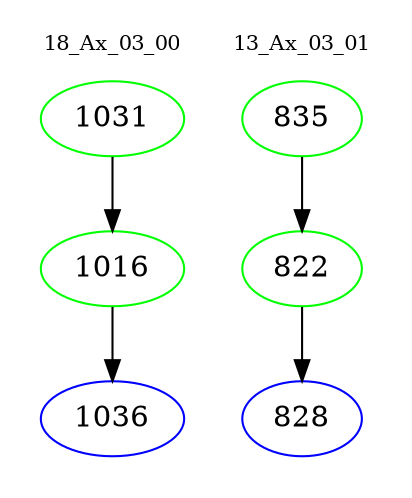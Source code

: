 digraph{
subgraph cluster_0 {
color = white
label = "18_Ax_03_00";
fontsize=10;
T0_1031 [label="1031", color="green"]
T0_1031 -> T0_1016 [color="black"]
T0_1016 [label="1016", color="green"]
T0_1016 -> T0_1036 [color="black"]
T0_1036 [label="1036", color="blue"]
}
subgraph cluster_1 {
color = white
label = "13_Ax_03_01";
fontsize=10;
T1_835 [label="835", color="green"]
T1_835 -> T1_822 [color="black"]
T1_822 [label="822", color="green"]
T1_822 -> T1_828 [color="black"]
T1_828 [label="828", color="blue"]
}
}
